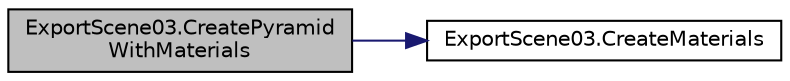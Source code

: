 digraph "ExportScene03.CreatePyramidWithMaterials"
{
  edge [fontname="Helvetica",fontsize="10",labelfontname="Helvetica",labelfontsize="10"];
  node [fontname="Helvetica",fontsize="10",shape=record];
  rankdir="LR";
  Node18 [label="ExportScene03.CreatePyramid\lWithMaterials",height=0.2,width=0.4,color="black", fillcolor="grey75", style="filled", fontcolor="black"];
  Node18 -> Node19 [color="midnightblue",fontsize="10",style="solid",fontname="Helvetica"];
  Node19 [label="ExportScene03.CreateMaterials",height=0.2,width=0.4,color="black", fillcolor="white", style="filled",URL="$namespace_export_scene03.html#af03f77efbc17723316e1607c81c1e4ad"];
}
